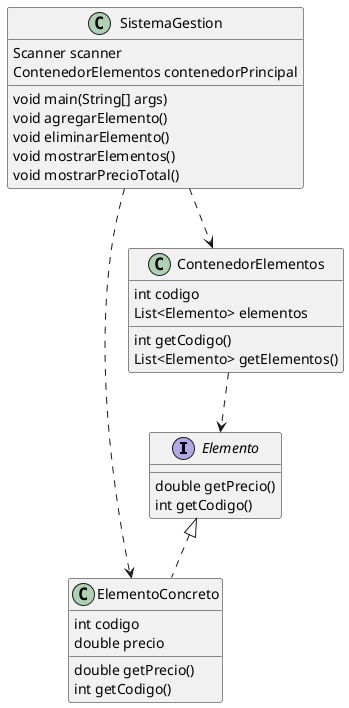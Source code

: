 @startuml
'https://plantuml.com/class-diagram

interface Elemento {
    double getPrecio()
    int getCodigo()
}

class ElementoConcreto {
    int codigo
    double precio
    double getPrecio()
    int getCodigo()
}

class ContenedorElementos {
    int codigo
    List<Elemento> elementos
    int getCodigo()
    List<Elemento> getElementos()
}

class SistemaGestion {
    Scanner scanner
    ContenedorElementos contenedorPrincipal
    void main(String[] args)
    void agregarElemento()
    void eliminarElemento()
    void mostrarElementos()
    void mostrarPrecioTotal()
}

Elemento <|.. ElementoConcreto
ContenedorElementos ..> Elemento
SistemaGestion ..> ContenedorElementos
SistemaGestion ..> ElementoConcreto

@enduml